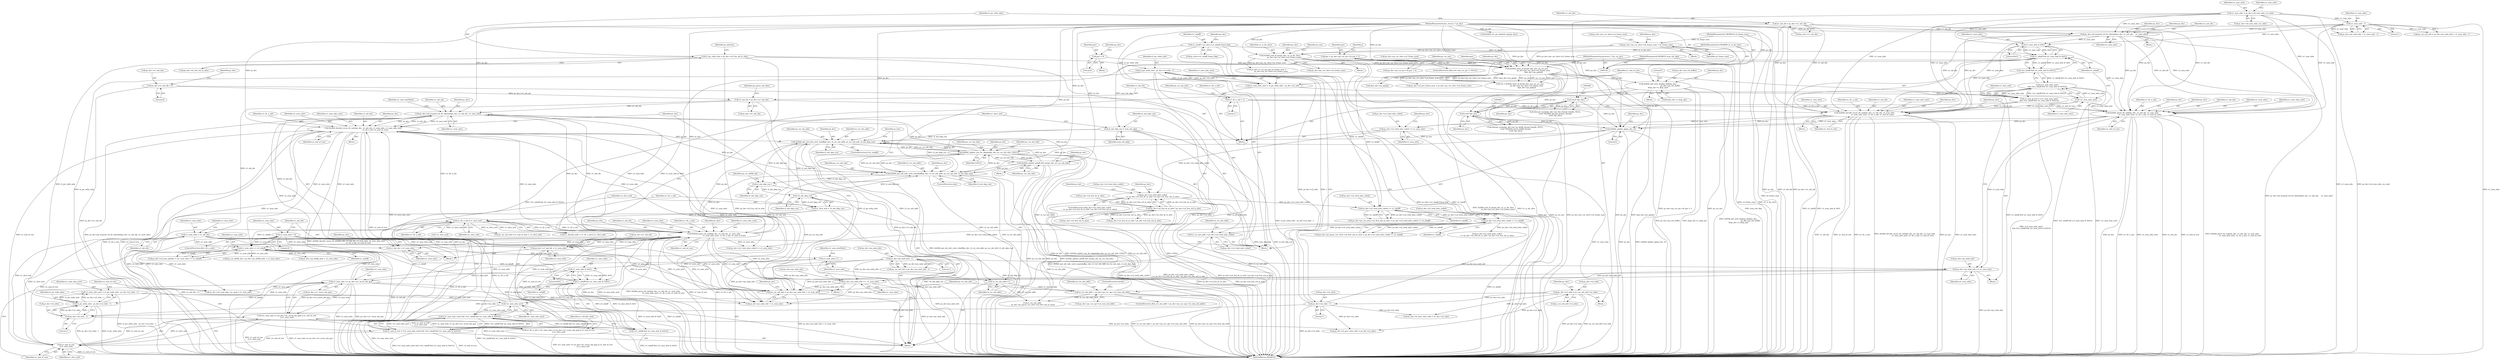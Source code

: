 digraph "0_Android_e629194c62a9a129ce378e08cb1059a8a53f1795_0@pointer" {
"1001280" [label="(Call,ps_dec->u1_mb_idx = u1_num_mbs)"];
"1001274" [label="(Call,u1_num_mbs = 0)"];
"1001260" [label="(Call,ih264d_decode_recon_tfr_nmb(ps_dec, u1_mb_idx, u1_num_mbs, u1_num_mbs_next,\n                                            u1_tfr_n_mb, u1_end_of_row))"];
"1001222" [label="(Call,ps_dec->pf_mvpred_ref_tfr_nby2mb(ps_dec, u1_mb_idx, u1_num_mbs))"];
"1001163" [label="(Call,ih264d_update_mbaff_left_nnz(ps_dec, ps_cur_mb_info))"];
"1001135" [label="(Call,ih264d_update_nnz_for_skipmb(ps_dec, ps_cur_mb_info, CAVLC))"];
"1001064" [label="(Call,ih264d_get_mb_info_cavlc_mbaff(ps_dec, i2_cur_mb_addr, ps_cur_mb_info, i2_mb_skip_run))"];
"1001246" [label="(Call,ih264d_parse_tfr_nmb(ps_dec, u1_mb_idx, u1_num_mbs,\n                                     u1_num_mbs_next, u1_tfr_n_mb, u1_end_of_row))"];
"1000131" [label="(MethodParameterIn,dec_struct_t * ps_dec)"];
"1001186" [label="(Call,!u1_num_mbs_next)"];
"1001174" [label="(Call,u1_num_mbs_next = i2_pic_wdin_mbs - ps_dec->u2_mbx - 1)"];
"1001176" [label="(Call,i2_pic_wdin_mbs - ps_dec->u2_mbx - 1)"];
"1000151" [label="(Call,i2_pic_wdin_mbs = ps_dec->u2_frm_wd_in_mbs)"];
"1000633" [label="(Call,i2_pic_wdin_mbs - ps_dec->u2_mbx - 1)"];
"1000635" [label="(Call,ps_dec->u2_mbx - 1)"];
"1000574" [label="(Call,ps_dec->u2_mbx = ps_cur_mb_info->u2_mbx)"];
"1001178" [label="(Call,ps_dec->u2_mbx - 1)"];
"1001211" [label="(Call,u1_tfr_n_mb || u1_slice_end)"];
"1001198" [label="(Call,u1_tfr_n_mb = (u1_num_mbs == ps_dec->u1_recon_mb_grp) || u1_end_of_row\n || u1_slice_end)"];
"1001200" [label="(Call,(u1_num_mbs == ps_dec->u1_recon_mb_grp) || u1_end_of_row\n || u1_slice_end)"];
"1001201" [label="(Call,u1_num_mbs == ps_dec->u1_recon_mb_grp)"];
"1001191" [label="(Call,u1_num_mbs & 0x01)"];
"1001168" [label="(Call,u1_num_mbs++)"];
"1001037" [label="(Call,u1_num_mbs >> u1_mbaff)"];
"1000979" [label="(Call,u1_num_mbs = u1_mb_idx)"];
"1000969" [label="(Call,u1_mb_idx = ps_dec->u1_mb_idx)"];
"1000693" [label="(Call,ps_dec->u1_mb_idx = 0)"];
"1001189" [label="(Call,u1_mbaff && (u1_num_mbs & 0x01))"];
"1000646" [label="(Call,u1_mbaff && (u1_num_mbs & 0x01))"];
"1000190" [label="(Call,u1_mbaff = ps_slice->u1_mbaff_frame_flag)"];
"1000648" [label="(Call,u1_num_mbs & 0x01)"];
"1000620" [label="(Call,ps_dec->pf_mvpred_ref_tfr_nby2mb(ps_dec, u1_mb_idx,    u1_num_mbs))"];
"1000142" [label="(Call,u1_mb_idx = ps_dec->u1_mb_idx)"];
"1000523" [label="(Call,u1_num_mbs = ps_dec->u4_num_mbs_cur_nmb)"];
"1000537" [label="(Call,u1_num_mbs - 1)"];
"1000883" [label="(Call,ps_dec->u2_total_mbs_coded << u1_mbaff)"];
"1000843" [label="(Call,ps_dec->u2_total_mbs_coded << u1_mbaff)"];
"1000704" [label="(Call,ps_dec->u2_total_mbs_coded\n >= ps_dec->u2_frm_ht_in_mbs * ps_dec->u2_frm_wd_in_mbs)"];
"1000688" [label="(Call,ps_dec->u2_total_mbs_coded += u1_num_mbs)"];
"1000681" [label="(Call,ih264d_decode_recon_tfr_nmb(ps_dec, u1_mb_idx, u1_num_mbs,\n                            u1_num_mbs_next, u1_tfr_n_mb, u1_end_of_row))"];
"1000643" [label="(Call,!u1_num_mbs_next)"];
"1000631" [label="(Call,u1_num_mbs_next = i2_pic_wdin_mbs - ps_dec->u2_mbx - 1)"];
"1000654" [label="(Call,u1_tfr_n_mb = 1)"];
"1000640" [label="(Call,u1_end_of_row = (!u1_num_mbs_next)\n && (!(u1_mbaff && (u1_num_mbs & 0x01))))"];
"1000642" [label="(Call,(!u1_num_mbs_next)\n && (!(u1_mbaff && (u1_num_mbs & 0x01))))"];
"1000645" [label="(Call,!(u1_mbaff && (u1_num_mbs & 0x01)))"];
"1000667" [label="(Call,ih264d_parse_tfr_nmb(ps_dec, u1_mb_idx, u1_num_mbs,\n                            u1_num_mbs_next, u1_tfr_n_mb, u1_end_of_row))"];
"1000708" [label="(Call,ps_dec->u2_frm_ht_in_mbs * ps_dec->u2_frm_wd_in_mbs)"];
"1001206" [label="(Call,u1_end_of_row\n || u1_slice_end)"];
"1001183" [label="(Call,u1_end_of_row = (!u1_num_mbs_next) && (!(u1_mbaff && (u1_num_mbs & 0x01))))"];
"1001185" [label="(Call,(!u1_num_mbs_next) && (!(u1_mbaff && (u1_num_mbs & 0x01))))"];
"1001188" [label="(Call,!(u1_mbaff && (u1_num_mbs & 0x01)))"];
"1001194" [label="(Call,u1_slice_end = !i2_mb_skip_run)"];
"1001196" [label="(Call,!i2_mb_skip_run)"];
"1001151" [label="(Call,i2_mb_skip_run--)"];
"1001070" [label="(Call,ih264d_get_mb_info_cavlc_nonmbaff(ps_dec, i2_cur_mb_addr, ps_cur_mb_info, i2_mb_skip_run))"];
"1000966" [label="(Call,ih264d_update_qp(ps_dec, 0))"];
"1000393" [label="(Call,ih264d_get_next_display_field(ps_dec,\n                                              ps_dec->ps_out_buffer,\n &(ps_dec->s_disp_op)))"];
"1000354" [label="(Call,ih264d_start_of_pic(ps_dec, poc, ps_cur_poc,\n                         ps_dec->ps_cur_slice->u2_frame_num,\n                         &ps_dec->ps_pps[j]))"];
"1000228" [label="(Call,ih264d_end_of_pic(ps_dec, u1_is_idr_slice,\n                ps_dec->ps_cur_slice->u2_frame_num))"];
"1000133" [label="(MethodParameterIn,UWORD8 u1_is_idr_slice)"];
"1000215" [label="(Call,ps_dec->ps_cur_slice->u2_frame_num = u2_frame_num)"];
"1000134" [label="(MethodParameterIn,UWORD16 u2_frame_num)"];
"1000251" [label="(Call,poc = 0)"];
"1000282" [label="(Call,poc = ps_dec->ps_cur_pic->i4_poc + 2)"];
"1000135" [label="(MethodParameterIn,pocstruct_t *ps_cur_poc)"];
"1000448" [label="(Call,(void *)ps_dec)"];
"1000492" [label="(Call,(void *)ps_dec)"];
"1001008" [label="(Call,i2_cur_mb_addr > ps_dec->ps_cur_sps->u2_max_mb_addr)"];
"1001166" [label="(Call,i2_cur_mb_addr++)"];
"1000994" [label="(Call,i2_cur_mb_addr = ps_dec->u2_total_mbs_coded)"];
"1001016" [label="(Call,ps_cur_mb_info = ps_dec->ps_nmb_info + u1_num_mbs)"];
"1000549" [label="(Call,ps_dec->ps_nmb_info - 1)"];
"1001253" [label="(Call,ps_dec->ps_nmb_info +=  u1_num_mbs)"];
"1000674" [label="(Call,ps_dec->ps_nmb_info += u1_num_mbs)"];
"1000999" [label="(Call,i2_mb_skip_run = num_mb_skip)"];
"1000132" [label="(MethodParameterIn,WORD32 num_mb_skip)"];
"1001277" [label="(Call,u1_mb_idx = u1_num_mbs)"];
"1000160" [label="(Identifier,ps_bitstrm)"];
"1001185" [label="(Call,(!u1_num_mbs_next) && (!(u1_mbaff && (u1_num_mbs & 0x01))))"];
"1001033" [label="(Call,ps_dec->u4_num_pmbair = (u1_num_mbs >> u1_mbaff))"];
"1001065" [label="(Identifier,ps_dec)"];
"1001184" [label="(Identifier,u1_end_of_row)"];
"1001200" [label="(Call,(u1_num_mbs == ps_dec->u1_recon_mb_grp) || u1_end_of_row\n || u1_slice_end)"];
"1000670" [label="(Identifier,u1_num_mbs)"];
"1001190" [label="(Identifier,u1_mbaff)"];
"1000538" [label="(Identifier,u1_num_mbs)"];
"1001245" [label="(Block,)"];
"1000404" [label="(Literal,0)"];
"1000492" [label="(Call,(void *)ps_dec)"];
"1001003" [label="(Call,!u1_slice_end)"];
"1000695" [label="(Identifier,ps_dec)"];
"1000684" [label="(Identifier,u1_num_mbs)"];
"1001275" [label="(Identifier,u1_num_mbs)"];
"1000448" [label="(Call,(void *)ps_dec)"];
"1001224" [label="(Identifier,u1_mb_idx)"];
"1001186" [label="(Call,!u1_num_mbs_next)"];
"1001194" [label="(Call,u1_slice_end = !i2_mb_skip_run)"];
"1001188" [label="(Call,!(u1_mbaff && (u1_num_mbs & 0x01)))"];
"1001000" [label="(Identifier,i2_mb_skip_run)"];
"1000690" [label="(Identifier,ps_dec)"];
"1001162" [label="(Block,)"];
"1001005" [label="(Block,)"];
"1001078" [label="(Identifier,ps_dec)"];
"1000221" [label="(Identifier,u2_frame_num)"];
"1000999" [label="(Call,i2_mb_skip_run = num_mb_skip)"];
"1001151" [label="(Call,i2_mb_skip_run--)"];
"1000642" [label="(Call,(!u1_num_mbs_next)\n && (!(u1_mbaff && (u1_num_mbs & 0x01))))"];
"1000675" [label="(Call,ps_dec->ps_nmb_info)"];
"1000887" [label="(Identifier,u1_mbaff)"];
"1001196" [label="(Call,!i2_mb_skip_run)"];
"1000133" [label="(MethodParameterIn,UWORD8 u1_is_idr_slice)"];
"1000216" [label="(Call,ps_dec->ps_cur_slice->u2_frame_num)"];
"1000968" [label="(Literal,0)"];
"1001254" [label="(Call,ps_dec->ps_nmb_info)"];
"1001016" [label="(Call,ps_cur_mb_info = ps_dec->ps_nmb_info + u1_num_mbs)"];
"1001296" [label="(Call,i2_cur_mb_addr\n - ps_dec->ps_parse_cur_slice->u4_first_mb_in_slice)"];
"1000688" [label="(Call,ps_dec->u2_total_mbs_coded += u1_num_mbs)"];
"1000132" [label="(MethodParameterIn,WORD32 num_mb_skip)"];
"1001203" [label="(Call,ps_dec->u1_recon_mb_grp)"];
"1001248" [label="(Identifier,u1_mb_idx)"];
"1001164" [label="(Identifier,ps_dec)"];
"1000727" [label="(Call,ps_dec->i2_prev_slice_mbx = ps_dec->u2_mbx)"];
"1000643" [label="(Call,!u1_num_mbs_next)"];
"1000522" [label="(Block,)"];
"1000967" [label="(Identifier,ps_dec)"];
"1000681" [label="(Call,ih264d_decode_recon_tfr_nmb(ps_dec, u1_mb_idx, u1_num_mbs,\n                            u1_num_mbs_next, u1_tfr_n_mb, u1_end_of_row))"];
"1001249" [label="(Identifier,u1_num_mbs)"];
"1000659" [label="(Identifier,ps_cur_mb_info)"];
"1000225" [label="(Identifier,ps_dec)"];
"1000981" [label="(Identifier,u1_mb_idx)"];
"1000214" [label="(Block,)"];
"1000983" [label="(Identifier,u1_slice_end)"];
"1000356" [label="(Identifier,poc)"];
"1000647" [label="(Identifier,u1_mbaff)"];
"1000354" [label="(Call,ih264d_start_of_pic(ps_dec, poc, ps_cur_poc,\n                         ps_dec->ps_cur_slice->u2_frame_num,\n                         &ps_dec->ps_pps[j]))"];
"1001155" [label="(Identifier,ps_cur_deblk_mb)"];
"1000575" [label="(Call,ps_dec->u2_mbx)"];
"1000692" [label="(Identifier,u1_num_mbs)"];
"1000392" [label="(Block,)"];
"1001008" [label="(Call,i2_cur_mb_addr > ps_dec->ps_cur_sps->u2_max_mb_addr)"];
"1000650" [label="(Literal,0x01)"];
"1000621" [label="(Identifier,ps_dec)"];
"1000206" [label="(Call,ih264d_err_pic_dispbuf_mgr(ps_dec))"];
"1001066" [label="(Identifier,i2_cur_mb_addr)"];
"1001166" [label="(Call,i2_cur_mb_addr++)"];
"1000694" [label="(Call,ps_dec->u1_mb_idx)"];
"1001272" [label="(ControlStructure,if(u1_tfr_n_mb))"];
"1001142" [label="(Identifier,ps_cur_mb_info)"];
"1001251" [label="(Identifier,u1_tfr_n_mb)"];
"1000994" [label="(Call,i2_cur_mb_addr = ps_dec->u2_total_mbs_coded)"];
"1000640" [label="(Call,u1_end_of_row = (!u1_num_mbs_next)\n && (!(u1_mbaff && (u1_num_mbs & 0x01))))"];
"1000215" [label="(Call,ps_dec->ps_cur_slice->u2_frame_num = u2_frame_num)"];
"1000671" [label="(Identifier,u1_num_mbs_next)"];
"1000484" [label="(Call,ithread_create(ps_dec->pv_bs_deblk_thread_handle, NULL,\n (void *)ih264d_recon_deblk_thread,\n (void *)ps_dec))"];
"1000686" [label="(Identifier,u1_tfr_n_mb)"];
"1000363" [label="(Call,&ps_dec->ps_pps[j])"];
"1001179" [label="(Call,ps_dec->u2_mbx)"];
"1001010" [label="(Call,ps_dec->ps_cur_sps->u2_max_mb_addr)"];
"1000539" [label="(Literal,1)"];
"1000654" [label="(Call,u1_tfr_n_mb = 1)"];
"1000537" [label="(Call,u1_num_mbs - 1)"];
"1001137" [label="(Identifier,ps_cur_mb_info)"];
"1000231" [label="(Call,ps_dec->ps_cur_slice->u2_frame_num)"];
"1001023" [label="(Call,ps_dec->u4_num_mbs_cur_nmb = u1_num_mbs)"];
"1000697" [label="(Literal,0)"];
"1001222" [label="(Call,ps_dec->pf_mvpred_ref_tfr_nby2mb(ps_dec, u1_mb_idx, u1_num_mbs))"];
"1000644" [label="(Identifier,u1_num_mbs_next)"];
"1001176" [label="(Call,i2_pic_wdin_mbs - ps_dec->u2_mbx - 1)"];
"1000673" [label="(Identifier,u1_end_of_row)"];
"1000236" [label="(Call,ps_dec->s_cur_pic_poc.u2_frame_num =\n                ps_dec->ps_cur_slice->u2_frame_num)"];
"1001201" [label="(Call,u1_num_mbs == ps_dec->u1_recon_mb_grp)"];
"1001207" [label="(Identifier,u1_end_of_row)"];
"1000253" [label="(Literal,0)"];
"1001212" [label="(Identifier,u1_tfr_n_mb)"];
"1001223" [label="(Identifier,ps_dec)"];
"1001260" [label="(Call,ih264d_decode_recon_tfr_nmb(ps_dec, u1_mb_idx, u1_num_mbs, u1_num_mbs_next,\n                                            u1_tfr_n_mb, u1_end_of_row))"];
"1001073" [label="(Identifier,ps_cur_mb_info)"];
"1000251" [label="(Call,poc = 0)"];
"1000152" [label="(Identifier,i2_pic_wdin_mbs)"];
"1001152" [label="(Identifier,i2_mb_skip_run)"];
"1000689" [label="(Call,ps_dec->u2_total_mbs_coded)"];
"1001246" [label="(Call,ih264d_parse_tfr_nmb(ps_dec, u1_mb_idx, u1_num_mbs,\n                                     u1_num_mbs_next, u1_tfr_n_mb, u1_end_of_row))"];
"1001169" [label="(Identifier,u1_num_mbs)"];
"1000704" [label="(Call,ps_dec->u2_total_mbs_coded\n >= ps_dec->u2_frm_ht_in_mbs * ps_dec->u2_frm_wd_in_mbs)"];
"1001208" [label="(Identifier,u1_slice_end)"];
"1000633" [label="(Call,i2_pic_wdin_mbs - ps_dec->u2_mbx - 1)"];
"1000190" [label="(Call,u1_mbaff = ps_slice->u1_mbaff_frame_flag)"];
"1001210" [label="(Identifier,u1_decode_nmb)"];
"1000494" [label="(Identifier,ps_dec)"];
"1001198" [label="(Call,u1_tfr_n_mb = (u1_num_mbs == ps_dec->u1_recon_mb_grp) || u1_end_of_row\n || u1_slice_end)"];
"1000980" [label="(Identifier,u1_num_mbs)"];
"1000283" [label="(Identifier,poc)"];
"1001015" [label="(ControlStructure,break;)"];
"1000672" [label="(Identifier,u1_tfr_n_mb)"];
"1001213" [label="(Identifier,u1_slice_end)"];
"1001177" [label="(Identifier,i2_pic_wdin_mbs)"];
"1001339" [label="(Call,ps_dec->u2_total_mbs_coded\n >= ps_dec->u2_frm_ht_in_mbs * ps_dec->u2_frm_wd_in_mbs)"];
"1000703" [label="(ControlStructure,if(ps_dec->u2_total_mbs_coded\n >= ps_dec->u2_frm_ht_in_mbs * ps_dec->u2_frm_wd_in_mbs))"];
"1001255" [label="(Identifier,ps_dec)"];
"1001206" [label="(Call,u1_end_of_row\n || u1_slice_end)"];
"1000134" [label="(MethodParameterIn,UWORD16 u2_frame_num)"];
"1000284" [label="(Call,ps_dec->ps_cur_pic->i4_poc + 2)"];
"1000623" [label="(Identifier,u1_num_mbs)"];
"1001221" [label="(Block,)"];
"1000201" [label="(Identifier,ps_dec)"];
"1000626" [label="(Identifier,ps_dec)"];
"1001189" [label="(Call,u1_mbaff && (u1_num_mbs & 0x01))"];
"1001225" [label="(Identifier,u1_num_mbs)"];
"1000971" [label="(Call,ps_dec->u1_mb_idx)"];
"1000712" [label="(Call,ps_dec->u2_frm_wd_in_mbs)"];
"1000683" [label="(Identifier,u1_mb_idx)"];
"1000257" [label="(Identifier,ps_dec)"];
"1000693" [label="(Call,ps_dec->u1_mb_idx = 0)"];
"1001071" [label="(Identifier,ps_dec)"];
"1000868" [label="(Call,ps_dec->u2_prv_frame_num = ps_dec->ps_cur_slice->u2_frame_num)"];
"1001062" [label="(ControlStructure,if (u1_mbaff))"];
"1000641" [label="(Identifier,u1_end_of_row)"];
"1000996" [label="(Call,ps_dec->u2_total_mbs_coded)"];
"1000357" [label="(Identifier,ps_cur_poc)"];
"1001138" [label="(Identifier,CAVLC)"];
"1000352" [label="(Call,ret = ih264d_start_of_pic(ps_dec, poc, ps_cur_poc,\n                         ps_dec->ps_cur_slice->u2_frame_num,\n                         &ps_dec->ps_pps[j]))"];
"1001274" [label="(Call,u1_num_mbs = 0)"];
"1000239" [label="(Identifier,ps_dec)"];
"1001018" [label="(Call,ps_dec->ps_nmb_info + u1_num_mbs)"];
"1000191" [label="(Identifier,u1_mbaff)"];
"1001257" [label="(Identifier,u1_num_mbs)"];
"1001001" [label="(Identifier,num_mb_skip)"];
"1001259" [label="(Block,)"];
"1001037" [label="(Call,u1_num_mbs >> u1_mbaff)"];
"1001163" [label="(Call,ih264d_update_mbaff_left_nnz(ps_dec, ps_cur_mb_info))"];
"1000620" [label="(Call,ps_dec->pf_mvpred_ref_tfr_nby2mb(ps_dec, u1_mb_idx,    u1_num_mbs))"];
"1001279" [label="(Identifier,u1_num_mbs)"];
"1001282" [label="(Identifier,ps_dec)"];
"1000230" [label="(Identifier,u1_is_idr_slice)"];
"1001182" [label="(Literal,1)"];
"1001039" [label="(Identifier,u1_mbaff)"];
"1000652" [label="(Identifier,u1_slice_end)"];
"1001069" [label="(ControlStructure,else)"];
"1001264" [label="(Identifier,u1_num_mbs_next)"];
"1000192" [label="(Call,ps_slice->u1_mbaff_frame_flag)"];
"1001175" [label="(Identifier,u1_num_mbs_next)"];
"1001040" [label="(Call,ps_cur_deblk_mb = ps_dec->ps_deblk_mbn + u1_num_mbs)"];
"1000151" [label="(Call,i2_pic_wdin_mbs = ps_dec->u2_frm_wd_in_mbs)"];
"1000883" [label="(Call,ps_dec->u2_total_mbs_coded << u1_mbaff)"];
"1000667" [label="(Call,ih264d_parse_tfr_nmb(ps_dec, u1_mb_idx, u1_num_mbs,\n                            u1_num_mbs_next, u1_tfr_n_mb, u1_end_of_row))"];
"1000685" [label="(Identifier,u1_num_mbs_next)"];
"1000676" [label="(Identifier,ps_dec)"];
"1000395" [label="(Call,ps_dec->ps_out_buffer)"];
"1000229" [label="(Identifier,ps_dec)"];
"1001250" [label="(Identifier,u1_num_mbs_next)"];
"1000276" [label="(ControlStructure,if(ps_dec->ps_cur_pic != NULL))"];
"1000884" [label="(Call,ps_dec->u2_total_mbs_coded)"];
"1001195" [label="(Identifier,u1_slice_end)"];
"1000153" [label="(Call,ps_dec->u2_frm_wd_in_mbs)"];
"1000450" [label="(Identifier,ps_dec)"];
"1001262" [label="(Identifier,u1_mb_idx)"];
"1000131" [label="(MethodParameterIn,dec_struct_t * ps_dec)"];
"1001038" [label="(Identifier,u1_num_mbs)"];
"1000843" [label="(Call,ps_dec->u2_total_mbs_coded << u1_mbaff)"];
"1000525" [label="(Call,ps_dec->u4_num_mbs_cur_nmb)"];
"1000549" [label="(Call,ps_dec->ps_nmb_info - 1)"];
"1001261" [label="(Identifier,ps_dec)"];
"1000674" [label="(Call,ps_dec->ps_nmb_info += u1_num_mbs)"];
"1000995" [label="(Identifier,i2_cur_mb_addr)"];
"1000645" [label="(Call,!(u1_mbaff && (u1_num_mbs & 0x01)))"];
"1001277" [label="(Call,u1_mb_idx = u1_num_mbs)"];
"1001278" [label="(Identifier,u1_mb_idx)"];
"1001068" [label="(Identifier,i2_mb_skip_run)"];
"1000550" [label="(Call,ps_dec->ps_nmb_info)"];
"1001214" [label="(Call,ps_cur_mb_info->u1_end_of_slice = u1_slice_end)"];
"1001191" [label="(Call,u1_num_mbs & 0x01)"];
"1000547" [label="(Call,ps_cur_mb_info = ps_dec->ps_nmb_info - 1)"];
"1000646" [label="(Call,u1_mbaff && (u1_num_mbs & 0x01))"];
"1000666" [label="(Block,)"];
"1000678" [label="(Identifier,u1_num_mbs)"];
"1000533" [label="(Call,ps_dec->ps_nmb_info + u1_num_mbs - 1)"];
"1000655" [label="(Identifier,u1_tfr_n_mb)"];
"1001183" [label="(Call,u1_end_of_row = (!u1_num_mbs_next) && (!(u1_mbaff && (u1_num_mbs & 0x01))))"];
"1001007" [label="(ControlStructure,if(i2_cur_mb_addr > ps_dec->ps_cur_sps->u2_max_mb_addr))"];
"1000725" [label="(Identifier,ps_dec)"];
"1000355" [label="(Identifier,ps_dec)"];
"1000143" [label="(Identifier,u1_mb_idx)"];
"1001197" [label="(Identifier,i2_mb_skip_run)"];
"1001247" [label="(Identifier,ps_dec)"];
"1000531" [label="(Call,ps_cur_mb_info = ps_dec->ps_nmb_info + u1_num_mbs - 1)"];
"1001284" [label="(Identifier,u1_num_mbs)"];
"1001202" [label="(Identifier,u1_num_mbs)"];
"1000634" [label="(Identifier,i2_pic_wdin_mbs)"];
"1000144" [label="(Call,ps_dec->u1_mb_idx)"];
"1000705" [label="(Call,ps_dec->u2_total_mbs_coded)"];
"1000574" [label="(Call,ps_dec->u2_mbx = ps_cur_mb_info->u2_mbx)"];
"1001265" [label="(Identifier,u1_tfr_n_mb)"];
"1001064" [label="(Call,ih264d_get_mb_info_cavlc_mbaff(ps_dec, i2_cur_mb_addr, ps_cur_mb_info, i2_mb_skip_run))"];
"1000979" [label="(Call,u1_num_mbs = u1_mb_idx)"];
"1001004" [label="(Identifier,u1_slice_end)"];
"1000648" [label="(Call,u1_num_mbs & 0x01)"];
"1000622" [label="(Identifier,u1_mb_idx)"];
"1001343" [label="(Call,ps_dec->u2_frm_ht_in_mbs * ps_dec->u2_frm_wd_in_mbs)"];
"1000847" [label="(Identifier,u1_mbaff)"];
"1000969" [label="(Call,u1_mb_idx = ps_dec->u1_mb_idx)"];
"1001324" [label="(Call,ps_dec->i2_prev_slice_mbx = ps_dec->u2_mbx)"];
"1000247" [label="(Block,)"];
"1001074" [label="(Identifier,i2_mb_skip_run)"];
"1000553" [label="(Literal,1)"];
"1001266" [label="(Identifier,u1_end_of_row)"];
"1001178" [label="(Call,ps_dec->u2_mbx - 1)"];
"1000578" [label="(Call,ps_cur_mb_info->u2_mbx)"];
"1001192" [label="(Identifier,u1_num_mbs)"];
"1001009" [label="(Identifier,i2_cur_mb_addr)"];
"1001135" [label="(Call,ih264d_update_nnz_for_skipmb(ps_dec, ps_cur_mb_info, CAVLC))"];
"1000844" [label="(Call,ps_dec->u2_total_mbs_coded)"];
"1001193" [label="(Literal,0x01)"];
"1000668" [label="(Identifier,ps_dec)"];
"1000639" [label="(Literal,1)"];
"1000709" [label="(Call,ps_dec->u2_frm_ht_in_mbs)"];
"1001167" [label="(Identifier,i2_cur_mb_addr)"];
"1000292" [label="(Identifier,j)"];
"1000631" [label="(Call,u1_num_mbs_next = i2_pic_wdin_mbs - ps_dec->u2_mbx - 1)"];
"1001042" [label="(Call,ps_dec->ps_deblk_mbn + u1_num_mbs)"];
"1001263" [label="(Identifier,u1_num_mbs)"];
"1000137" [label="(Block,)"];
"1000524" [label="(Identifier,u1_num_mbs)"];
"1000966" [label="(Call,ih264d_update_qp(ps_dec, 0))"];
"1000636" [label="(Call,ps_dec->u2_mbx)"];
"1001211" [label="(Call,u1_tfr_n_mb || u1_slice_end)"];
"1000619" [label="(Block,)"];
"1001171" [label="(Identifier,u1_num_mbsNby2)"];
"1001072" [label="(Identifier,i2_cur_mb_addr)"];
"1000523" [label="(Call,u1_num_mbs = ps_dec->u4_num_mbs_cur_nmb)"];
"1000700" [label="(Identifier,ps_dec)"];
"1001281" [label="(Call,ps_dec->u1_mb_idx)"];
"1000877" [label="(Call,ps_dec->ps_parse_cur_slice->u4_first_mb_in_slice = ps_dec->u2_total_mbs_coded << u1_mbaff)"];
"1000282" [label="(Call,poc = ps_dec->ps_cur_pic->i4_poc + 2)"];
"1000687" [label="(Identifier,u1_end_of_row)"];
"1000656" [label="(Literal,1)"];
"1000393" [label="(Call,ih264d_get_next_display_field(ps_dec,\n                                              ps_dec->ps_out_buffer,\n &(ps_dec->s_disp_op)))"];
"1000649" [label="(Identifier,u1_num_mbs)"];
"1000708" [label="(Call,ps_dec->u2_frm_ht_in_mbs * ps_dec->u2_frm_wd_in_mbs)"];
"1000975" [label="(Identifier,ps_parse_mb_data)"];
"1001165" [label="(Identifier,ps_cur_mb_info)"];
"1001227" [label="(Identifier,u1_num_mbsNby2)"];
"1001253" [label="(Call,ps_dec->ps_nmb_info +=  u1_num_mbs)"];
"1000394" [label="(Identifier,ps_dec)"];
"1000228" [label="(Call,ih264d_end_of_pic(ps_dec, u1_is_idr_slice,\n                ps_dec->ps_cur_slice->u2_frame_num))"];
"1000837" [label="(Call,ps_dec->ps_cur_slice->u2_first_mb_in_slice = ps_dec->u2_total_mbs_coded << u1_mbaff)"];
"1000142" [label="(Call,u1_mb_idx = ps_dec->u1_mb_idx)"];
"1000718" [label="(Identifier,ps_dec)"];
"1000398" [label="(Call,&(ps_dec->s_disp_op))"];
"1001017" [label="(Identifier,ps_cur_mb_info)"];
"1000583" [label="(Identifier,ps_dec)"];
"1000632" [label="(Identifier,u1_num_mbs_next)"];
"1000252" [label="(Identifier,poc)"];
"1000440" [label="(Call,ithread_create(ps_dec->pv_dec_thread_handle, NULL,\n (void *)ih264d_decode_picture_thread,\n (void *)ps_dec))"];
"1000682" [label="(Identifier,ps_dec)"];
"1000227" [label="(Block,)"];
"1001252" [label="(Identifier,u1_end_of_row)"];
"1000635" [label="(Call,ps_dec->u2_mbx - 1)"];
"1001280" [label="(Call,ps_dec->u1_mb_idx = u1_num_mbs)"];
"1001168" [label="(Call,u1_num_mbs++)"];
"1000970" [label="(Identifier,u1_mb_idx)"];
"1001187" [label="(Identifier,u1_num_mbs_next)"];
"1001358" [label="(MethodReturn,WORD32)"];
"1000529" [label="(Identifier,u1_num_mbs)"];
"1000680" [label="(Block,)"];
"1000358" [label="(Call,ps_dec->ps_cur_slice->u2_frame_num)"];
"1000669" [label="(Identifier,u1_mb_idx)"];
"1001025" [label="(Identifier,ps_dec)"];
"1000606" [label="(Block,)"];
"1001070" [label="(Call,ih264d_get_mb_info_cavlc_nonmbaff(ps_dec, i2_cur_mb_addr, ps_cur_mb_info, i2_mb_skip_run))"];
"1001067" [label="(Identifier,ps_cur_mb_info)"];
"1001174" [label="(Call,u1_num_mbs_next = i2_pic_wdin_mbs - ps_dec->u2_mbx - 1)"];
"1001199" [label="(Identifier,u1_tfr_n_mb)"];
"1000135" [label="(MethodParameterIn,pocstruct_t *ps_cur_poc)"];
"1001269" [label="(Identifier,ps_dec)"];
"1001136" [label="(Identifier,ps_dec)"];
"1001276" [label="(Literal,0)"];
"1001209" [label="(Call,u1_decode_nmb = u1_tfr_n_mb || u1_slice_end)"];
"1001267" [label="(Call,ps_dec->u2_total_mbs_coded += u1_num_mbs)"];
"1001280" -> "1001221"  [label="AST: "];
"1001280" -> "1001284"  [label="CFG: "];
"1001281" -> "1001280"  [label="AST: "];
"1001284" -> "1001280"  [label="AST: "];
"1001004" -> "1001280"  [label="CFG: "];
"1001280" -> "1001358"  [label="DDG: ps_dec->u1_mb_idx"];
"1001280" -> "1001358"  [label="DDG: u1_num_mbs"];
"1001274" -> "1001280"  [label="DDG: u1_num_mbs"];
"1001260" -> "1001280"  [label="DDG: u1_num_mbs"];
"1001246" -> "1001280"  [label="DDG: u1_num_mbs"];
"1001274" -> "1001272"  [label="AST: "];
"1001274" -> "1001276"  [label="CFG: "];
"1001275" -> "1001274"  [label="AST: "];
"1001276" -> "1001274"  [label="AST: "];
"1001278" -> "1001274"  [label="CFG: "];
"1001274" -> "1001016"  [label="DDG: u1_num_mbs"];
"1001274" -> "1001018"  [label="DDG: u1_num_mbs"];
"1001274" -> "1001023"  [label="DDG: u1_num_mbs"];
"1001274" -> "1001037"  [label="DDG: u1_num_mbs"];
"1001274" -> "1001277"  [label="DDG: u1_num_mbs"];
"1001260" -> "1001259"  [label="AST: "];
"1001260" -> "1001266"  [label="CFG: "];
"1001261" -> "1001260"  [label="AST: "];
"1001262" -> "1001260"  [label="AST: "];
"1001263" -> "1001260"  [label="AST: "];
"1001264" -> "1001260"  [label="AST: "];
"1001265" -> "1001260"  [label="AST: "];
"1001266" -> "1001260"  [label="AST: "];
"1001269" -> "1001260"  [label="CFG: "];
"1001260" -> "1001358"  [label="DDG: u1_tfr_n_mb"];
"1001260" -> "1001358"  [label="DDG: u1_end_of_row"];
"1001260" -> "1001358"  [label="DDG: ih264d_decode_recon_tfr_nmb(ps_dec, u1_mb_idx, u1_num_mbs, u1_num_mbs_next,\n                                            u1_tfr_n_mb, u1_end_of_row)"];
"1001260" -> "1001358"  [label="DDG: u1_num_mbs_next"];
"1001260" -> "1001358"  [label="DDG: ps_dec"];
"1001260" -> "1001016"  [label="DDG: u1_num_mbs"];
"1001260" -> "1001018"  [label="DDG: u1_num_mbs"];
"1001260" -> "1001023"  [label="DDG: u1_num_mbs"];
"1001260" -> "1001037"  [label="DDG: u1_num_mbs"];
"1001260" -> "1001064"  [label="DDG: ps_dec"];
"1001260" -> "1001070"  [label="DDG: ps_dec"];
"1001222" -> "1001260"  [label="DDG: ps_dec"];
"1001222" -> "1001260"  [label="DDG: u1_mb_idx"];
"1001222" -> "1001260"  [label="DDG: u1_num_mbs"];
"1000131" -> "1001260"  [label="DDG: ps_dec"];
"1001186" -> "1001260"  [label="DDG: u1_num_mbs_next"];
"1001211" -> "1001260"  [label="DDG: u1_tfr_n_mb"];
"1001183" -> "1001260"  [label="DDG: u1_end_of_row"];
"1001206" -> "1001260"  [label="DDG: u1_end_of_row"];
"1001260" -> "1001267"  [label="DDG: u1_num_mbs"];
"1001260" -> "1001277"  [label="DDG: u1_num_mbs"];
"1001222" -> "1001221"  [label="AST: "];
"1001222" -> "1001225"  [label="CFG: "];
"1001223" -> "1001222"  [label="AST: "];
"1001224" -> "1001222"  [label="AST: "];
"1001225" -> "1001222"  [label="AST: "];
"1001227" -> "1001222"  [label="CFG: "];
"1001222" -> "1001358"  [label="DDG: ps_dec->pf_mvpred_ref_tfr_nby2mb(ps_dec, u1_mb_idx, u1_num_mbs)"];
"1001163" -> "1001222"  [label="DDG: ps_dec"];
"1001135" -> "1001222"  [label="DDG: ps_dec"];
"1000131" -> "1001222"  [label="DDG: ps_dec"];
"1001277" -> "1001222"  [label="DDG: u1_mb_idx"];
"1000969" -> "1001222"  [label="DDG: u1_mb_idx"];
"1001201" -> "1001222"  [label="DDG: u1_num_mbs"];
"1001222" -> "1001246"  [label="DDG: ps_dec"];
"1001222" -> "1001246"  [label="DDG: u1_mb_idx"];
"1001222" -> "1001246"  [label="DDG: u1_num_mbs"];
"1001163" -> "1001162"  [label="AST: "];
"1001163" -> "1001165"  [label="CFG: "];
"1001164" -> "1001163"  [label="AST: "];
"1001165" -> "1001163"  [label="AST: "];
"1001167" -> "1001163"  [label="CFG: "];
"1001163" -> "1001358"  [label="DDG: ih264d_update_mbaff_left_nnz(ps_dec, ps_cur_mb_info)"];
"1001163" -> "1001358"  [label="DDG: ps_cur_mb_info"];
"1001163" -> "1001358"  [label="DDG: ps_dec"];
"1001163" -> "1001064"  [label="DDG: ps_dec"];
"1001163" -> "1001070"  [label="DDG: ps_dec"];
"1001135" -> "1001163"  [label="DDG: ps_dec"];
"1001135" -> "1001163"  [label="DDG: ps_cur_mb_info"];
"1000131" -> "1001163"  [label="DDG: ps_dec"];
"1001135" -> "1001005"  [label="AST: "];
"1001135" -> "1001138"  [label="CFG: "];
"1001136" -> "1001135"  [label="AST: "];
"1001137" -> "1001135"  [label="AST: "];
"1001138" -> "1001135"  [label="AST: "];
"1001142" -> "1001135"  [label="CFG: "];
"1001135" -> "1001358"  [label="DDG: ih264d_update_nnz_for_skipmb(ps_dec, ps_cur_mb_info, CAVLC)"];
"1001135" -> "1001358"  [label="DDG: ps_cur_mb_info"];
"1001135" -> "1001358"  [label="DDG: CAVLC"];
"1001135" -> "1001358"  [label="DDG: ps_dec"];
"1001135" -> "1001064"  [label="DDG: ps_dec"];
"1001135" -> "1001070"  [label="DDG: ps_dec"];
"1001064" -> "1001135"  [label="DDG: ps_dec"];
"1001064" -> "1001135"  [label="DDG: ps_cur_mb_info"];
"1001070" -> "1001135"  [label="DDG: ps_dec"];
"1001070" -> "1001135"  [label="DDG: ps_cur_mb_info"];
"1000131" -> "1001135"  [label="DDG: ps_dec"];
"1001064" -> "1001062"  [label="AST: "];
"1001064" -> "1001068"  [label="CFG: "];
"1001065" -> "1001064"  [label="AST: "];
"1001066" -> "1001064"  [label="AST: "];
"1001067" -> "1001064"  [label="AST: "];
"1001068" -> "1001064"  [label="AST: "];
"1001078" -> "1001064"  [label="CFG: "];
"1001064" -> "1001358"  [label="DDG: ih264d_get_mb_info_cavlc_mbaff(ps_dec, i2_cur_mb_addr, ps_cur_mb_info, i2_mb_skip_run)"];
"1001246" -> "1001064"  [label="DDG: ps_dec"];
"1000966" -> "1001064"  [label="DDG: ps_dec"];
"1000131" -> "1001064"  [label="DDG: ps_dec"];
"1001008" -> "1001064"  [label="DDG: i2_cur_mb_addr"];
"1001016" -> "1001064"  [label="DDG: ps_cur_mb_info"];
"1001196" -> "1001064"  [label="DDG: i2_mb_skip_run"];
"1000999" -> "1001064"  [label="DDG: i2_mb_skip_run"];
"1001064" -> "1001151"  [label="DDG: i2_mb_skip_run"];
"1001064" -> "1001166"  [label="DDG: i2_cur_mb_addr"];
"1001246" -> "1001245"  [label="AST: "];
"1001246" -> "1001252"  [label="CFG: "];
"1001247" -> "1001246"  [label="AST: "];
"1001248" -> "1001246"  [label="AST: "];
"1001249" -> "1001246"  [label="AST: "];
"1001250" -> "1001246"  [label="AST: "];
"1001251" -> "1001246"  [label="AST: "];
"1001252" -> "1001246"  [label="AST: "];
"1001255" -> "1001246"  [label="CFG: "];
"1001246" -> "1001358"  [label="DDG: u1_tfr_n_mb"];
"1001246" -> "1001358"  [label="DDG: ps_dec"];
"1001246" -> "1001358"  [label="DDG: u1_num_mbs_next"];
"1001246" -> "1001358"  [label="DDG: ih264d_parse_tfr_nmb(ps_dec, u1_mb_idx, u1_num_mbs,\n                                     u1_num_mbs_next, u1_tfr_n_mb, u1_end_of_row)"];
"1001246" -> "1001358"  [label="DDG: u1_end_of_row"];
"1001246" -> "1001016"  [label="DDG: u1_num_mbs"];
"1001246" -> "1001018"  [label="DDG: u1_num_mbs"];
"1001246" -> "1001023"  [label="DDG: u1_num_mbs"];
"1001246" -> "1001037"  [label="DDG: u1_num_mbs"];
"1001246" -> "1001070"  [label="DDG: ps_dec"];
"1000131" -> "1001246"  [label="DDG: ps_dec"];
"1001186" -> "1001246"  [label="DDG: u1_num_mbs_next"];
"1001211" -> "1001246"  [label="DDG: u1_tfr_n_mb"];
"1001183" -> "1001246"  [label="DDG: u1_end_of_row"];
"1001206" -> "1001246"  [label="DDG: u1_end_of_row"];
"1001246" -> "1001253"  [label="DDG: u1_num_mbs"];
"1001246" -> "1001267"  [label="DDG: u1_num_mbs"];
"1001246" -> "1001277"  [label="DDG: u1_num_mbs"];
"1000131" -> "1000130"  [label="AST: "];
"1000131" -> "1001358"  [label="DDG: ps_dec"];
"1000131" -> "1000206"  [label="DDG: ps_dec"];
"1000131" -> "1000228"  [label="DDG: ps_dec"];
"1000131" -> "1000354"  [label="DDG: ps_dec"];
"1000131" -> "1000393"  [label="DDG: ps_dec"];
"1000131" -> "1000448"  [label="DDG: ps_dec"];
"1000131" -> "1000492"  [label="DDG: ps_dec"];
"1000131" -> "1000620"  [label="DDG: ps_dec"];
"1000131" -> "1000667"  [label="DDG: ps_dec"];
"1000131" -> "1000681"  [label="DDG: ps_dec"];
"1000131" -> "1000966"  [label="DDG: ps_dec"];
"1000131" -> "1001070"  [label="DDG: ps_dec"];
"1001186" -> "1001185"  [label="AST: "];
"1001186" -> "1001187"  [label="CFG: "];
"1001187" -> "1001186"  [label="AST: "];
"1001190" -> "1001186"  [label="CFG: "];
"1001185" -> "1001186"  [label="CFG: "];
"1001186" -> "1001358"  [label="DDG: u1_num_mbs_next"];
"1001186" -> "1001185"  [label="DDG: u1_num_mbs_next"];
"1001174" -> "1001186"  [label="DDG: u1_num_mbs_next"];
"1001174" -> "1001005"  [label="AST: "];
"1001174" -> "1001176"  [label="CFG: "];
"1001175" -> "1001174"  [label="AST: "];
"1001176" -> "1001174"  [label="AST: "];
"1001184" -> "1001174"  [label="CFG: "];
"1001174" -> "1001358"  [label="DDG: i2_pic_wdin_mbs - ps_dec->u2_mbx - 1"];
"1001176" -> "1001174"  [label="DDG: i2_pic_wdin_mbs"];
"1001176" -> "1001174"  [label="DDG: ps_dec->u2_mbx - 1"];
"1001176" -> "1001178"  [label="CFG: "];
"1001177" -> "1001176"  [label="AST: "];
"1001178" -> "1001176"  [label="AST: "];
"1001176" -> "1001358"  [label="DDG: i2_pic_wdin_mbs"];
"1001176" -> "1001358"  [label="DDG: ps_dec->u2_mbx - 1"];
"1000151" -> "1001176"  [label="DDG: i2_pic_wdin_mbs"];
"1000633" -> "1001176"  [label="DDG: i2_pic_wdin_mbs"];
"1001178" -> "1001176"  [label="DDG: ps_dec->u2_mbx"];
"1001178" -> "1001176"  [label="DDG: 1"];
"1000151" -> "1000137"  [label="AST: "];
"1000151" -> "1000153"  [label="CFG: "];
"1000152" -> "1000151"  [label="AST: "];
"1000153" -> "1000151"  [label="AST: "];
"1000160" -> "1000151"  [label="CFG: "];
"1000151" -> "1001358"  [label="DDG: i2_pic_wdin_mbs"];
"1000151" -> "1001358"  [label="DDG: ps_dec->u2_frm_wd_in_mbs"];
"1000151" -> "1000633"  [label="DDG: i2_pic_wdin_mbs"];
"1000633" -> "1000631"  [label="AST: "];
"1000633" -> "1000635"  [label="CFG: "];
"1000634" -> "1000633"  [label="AST: "];
"1000635" -> "1000633"  [label="AST: "];
"1000631" -> "1000633"  [label="CFG: "];
"1000633" -> "1001358"  [label="DDG: ps_dec->u2_mbx - 1"];
"1000633" -> "1001358"  [label="DDG: i2_pic_wdin_mbs"];
"1000633" -> "1000631"  [label="DDG: i2_pic_wdin_mbs"];
"1000633" -> "1000631"  [label="DDG: ps_dec->u2_mbx - 1"];
"1000635" -> "1000633"  [label="DDG: ps_dec->u2_mbx"];
"1000635" -> "1000633"  [label="DDG: 1"];
"1000635" -> "1000639"  [label="CFG: "];
"1000636" -> "1000635"  [label="AST: "];
"1000639" -> "1000635"  [label="AST: "];
"1000635" -> "1001358"  [label="DDG: ps_dec->u2_mbx"];
"1000574" -> "1000635"  [label="DDG: ps_dec->u2_mbx"];
"1000635" -> "1000727"  [label="DDG: ps_dec->u2_mbx"];
"1000635" -> "1001178"  [label="DDG: ps_dec->u2_mbx"];
"1000635" -> "1001324"  [label="DDG: ps_dec->u2_mbx"];
"1000574" -> "1000522"  [label="AST: "];
"1000574" -> "1000578"  [label="CFG: "];
"1000575" -> "1000574"  [label="AST: "];
"1000578" -> "1000574"  [label="AST: "];
"1000583" -> "1000574"  [label="CFG: "];
"1000574" -> "1001358"  [label="DDG: ps_dec->u2_mbx"];
"1000574" -> "1001358"  [label="DDG: ps_cur_mb_info->u2_mbx"];
"1000574" -> "1000727"  [label="DDG: ps_dec->u2_mbx"];
"1000574" -> "1001178"  [label="DDG: ps_dec->u2_mbx"];
"1000574" -> "1001324"  [label="DDG: ps_dec->u2_mbx"];
"1001178" -> "1001182"  [label="CFG: "];
"1001179" -> "1001178"  [label="AST: "];
"1001182" -> "1001178"  [label="AST: "];
"1001178" -> "1001324"  [label="DDG: ps_dec->u2_mbx"];
"1001211" -> "1001209"  [label="AST: "];
"1001211" -> "1001212"  [label="CFG: "];
"1001211" -> "1001213"  [label="CFG: "];
"1001212" -> "1001211"  [label="AST: "];
"1001213" -> "1001211"  [label="AST: "];
"1001209" -> "1001211"  [label="CFG: "];
"1001211" -> "1001358"  [label="DDG: u1_tfr_n_mb"];
"1001211" -> "1001003"  [label="DDG: u1_slice_end"];
"1001211" -> "1001209"  [label="DDG: u1_tfr_n_mb"];
"1001211" -> "1001209"  [label="DDG: u1_slice_end"];
"1001198" -> "1001211"  [label="DDG: u1_tfr_n_mb"];
"1001206" -> "1001211"  [label="DDG: u1_slice_end"];
"1001194" -> "1001211"  [label="DDG: u1_slice_end"];
"1001211" -> "1001214"  [label="DDG: u1_slice_end"];
"1001198" -> "1001005"  [label="AST: "];
"1001198" -> "1001200"  [label="CFG: "];
"1001199" -> "1001198"  [label="AST: "];
"1001200" -> "1001198"  [label="AST: "];
"1001210" -> "1001198"  [label="CFG: "];
"1001198" -> "1001358"  [label="DDG: (u1_num_mbs == ps_dec->u1_recon_mb_grp) || u1_end_of_row\n || u1_slice_end"];
"1001200" -> "1001198"  [label="DDG: u1_num_mbs == ps_dec->u1_recon_mb_grp"];
"1001200" -> "1001198"  [label="DDG: u1_end_of_row\n || u1_slice_end"];
"1001200" -> "1001201"  [label="CFG: "];
"1001200" -> "1001206"  [label="CFG: "];
"1001201" -> "1001200"  [label="AST: "];
"1001206" -> "1001200"  [label="AST: "];
"1001200" -> "1001358"  [label="DDG: u1_end_of_row\n || u1_slice_end"];
"1001200" -> "1001358"  [label="DDG: u1_num_mbs == ps_dec->u1_recon_mb_grp"];
"1001201" -> "1001200"  [label="DDG: u1_num_mbs"];
"1001201" -> "1001200"  [label="DDG: ps_dec->u1_recon_mb_grp"];
"1001206" -> "1001200"  [label="DDG: u1_end_of_row"];
"1001206" -> "1001200"  [label="DDG: u1_slice_end"];
"1001201" -> "1001203"  [label="CFG: "];
"1001202" -> "1001201"  [label="AST: "];
"1001203" -> "1001201"  [label="AST: "];
"1001207" -> "1001201"  [label="CFG: "];
"1001201" -> "1001358"  [label="DDG: u1_num_mbs"];
"1001201" -> "1001358"  [label="DDG: ps_dec->u1_recon_mb_grp"];
"1001201" -> "1001016"  [label="DDG: u1_num_mbs"];
"1001201" -> "1001018"  [label="DDG: u1_num_mbs"];
"1001201" -> "1001023"  [label="DDG: u1_num_mbs"];
"1001201" -> "1001037"  [label="DDG: u1_num_mbs"];
"1001191" -> "1001201"  [label="DDG: u1_num_mbs"];
"1001168" -> "1001201"  [label="DDG: u1_num_mbs"];
"1001191" -> "1001189"  [label="AST: "];
"1001191" -> "1001193"  [label="CFG: "];
"1001192" -> "1001191"  [label="AST: "];
"1001193" -> "1001191"  [label="AST: "];
"1001189" -> "1001191"  [label="CFG: "];
"1001191" -> "1001189"  [label="DDG: u1_num_mbs"];
"1001191" -> "1001189"  [label="DDG: 0x01"];
"1001168" -> "1001191"  [label="DDG: u1_num_mbs"];
"1001168" -> "1001005"  [label="AST: "];
"1001168" -> "1001169"  [label="CFG: "];
"1001169" -> "1001168"  [label="AST: "];
"1001171" -> "1001168"  [label="CFG: "];
"1001037" -> "1001168"  [label="DDG: u1_num_mbs"];
"1001037" -> "1001033"  [label="AST: "];
"1001037" -> "1001039"  [label="CFG: "];
"1001038" -> "1001037"  [label="AST: "];
"1001039" -> "1001037"  [label="AST: "];
"1001033" -> "1001037"  [label="CFG: "];
"1001037" -> "1001358"  [label="DDG: u1_mbaff"];
"1001037" -> "1001033"  [label="DDG: u1_num_mbs"];
"1001037" -> "1001033"  [label="DDG: u1_mbaff"];
"1000979" -> "1001037"  [label="DDG: u1_num_mbs"];
"1001189" -> "1001037"  [label="DDG: u1_mbaff"];
"1000883" -> "1001037"  [label="DDG: u1_mbaff"];
"1001037" -> "1001040"  [label="DDG: u1_num_mbs"];
"1001037" -> "1001042"  [label="DDG: u1_num_mbs"];
"1001037" -> "1001189"  [label="DDG: u1_mbaff"];
"1000979" -> "1000137"  [label="AST: "];
"1000979" -> "1000981"  [label="CFG: "];
"1000980" -> "1000979"  [label="AST: "];
"1000981" -> "1000979"  [label="AST: "];
"1000983" -> "1000979"  [label="CFG: "];
"1000979" -> "1001358"  [label="DDG: u1_mb_idx"];
"1000979" -> "1001358"  [label="DDG: u1_num_mbs"];
"1000969" -> "1000979"  [label="DDG: u1_mb_idx"];
"1000979" -> "1001016"  [label="DDG: u1_num_mbs"];
"1000979" -> "1001018"  [label="DDG: u1_num_mbs"];
"1000979" -> "1001023"  [label="DDG: u1_num_mbs"];
"1000969" -> "1000137"  [label="AST: "];
"1000969" -> "1000971"  [label="CFG: "];
"1000970" -> "1000969"  [label="AST: "];
"1000971" -> "1000969"  [label="AST: "];
"1000975" -> "1000969"  [label="CFG: "];
"1000969" -> "1001358"  [label="DDG: ps_dec->u1_mb_idx"];
"1000693" -> "1000969"  [label="DDG: ps_dec->u1_mb_idx"];
"1000693" -> "1000606"  [label="AST: "];
"1000693" -> "1000697"  [label="CFG: "];
"1000694" -> "1000693"  [label="AST: "];
"1000697" -> "1000693"  [label="AST: "];
"1000700" -> "1000693"  [label="CFG: "];
"1000693" -> "1001358"  [label="DDG: ps_dec->u1_mb_idx"];
"1001189" -> "1001188"  [label="AST: "];
"1001189" -> "1001190"  [label="CFG: "];
"1001190" -> "1001189"  [label="AST: "];
"1001188" -> "1001189"  [label="CFG: "];
"1001189" -> "1001358"  [label="DDG: u1_mbaff"];
"1001189" -> "1001358"  [label="DDG: u1_num_mbs & 0x01"];
"1001189" -> "1001188"  [label="DDG: u1_mbaff"];
"1001189" -> "1001188"  [label="DDG: u1_num_mbs & 0x01"];
"1000646" -> "1001189"  [label="DDG: u1_num_mbs & 0x01"];
"1000646" -> "1000645"  [label="AST: "];
"1000646" -> "1000647"  [label="CFG: "];
"1000646" -> "1000648"  [label="CFG: "];
"1000647" -> "1000646"  [label="AST: "];
"1000648" -> "1000646"  [label="AST: "];
"1000645" -> "1000646"  [label="CFG: "];
"1000646" -> "1001358"  [label="DDG: u1_mbaff"];
"1000646" -> "1001358"  [label="DDG: u1_num_mbs & 0x01"];
"1000646" -> "1000645"  [label="DDG: u1_mbaff"];
"1000646" -> "1000645"  [label="DDG: u1_num_mbs & 0x01"];
"1000190" -> "1000646"  [label="DDG: u1_mbaff"];
"1000648" -> "1000646"  [label="DDG: u1_num_mbs"];
"1000648" -> "1000646"  [label="DDG: 0x01"];
"1000646" -> "1000843"  [label="DDG: u1_mbaff"];
"1000190" -> "1000137"  [label="AST: "];
"1000190" -> "1000192"  [label="CFG: "];
"1000191" -> "1000190"  [label="AST: "];
"1000192" -> "1000190"  [label="AST: "];
"1000201" -> "1000190"  [label="CFG: "];
"1000190" -> "1001358"  [label="DDG: u1_mbaff"];
"1000190" -> "1001358"  [label="DDG: ps_slice->u1_mbaff_frame_flag"];
"1000190" -> "1000843"  [label="DDG: u1_mbaff"];
"1000648" -> "1000650"  [label="CFG: "];
"1000649" -> "1000648"  [label="AST: "];
"1000650" -> "1000648"  [label="AST: "];
"1000620" -> "1000648"  [label="DDG: u1_num_mbs"];
"1000523" -> "1000648"  [label="DDG: u1_num_mbs"];
"1000537" -> "1000648"  [label="DDG: u1_num_mbs"];
"1000648" -> "1000667"  [label="DDG: u1_num_mbs"];
"1000648" -> "1000681"  [label="DDG: u1_num_mbs"];
"1000620" -> "1000619"  [label="AST: "];
"1000620" -> "1000623"  [label="CFG: "];
"1000621" -> "1000620"  [label="AST: "];
"1000622" -> "1000620"  [label="AST: "];
"1000623" -> "1000620"  [label="AST: "];
"1000626" -> "1000620"  [label="CFG: "];
"1000620" -> "1001358"  [label="DDG: ps_dec->pf_mvpred_ref_tfr_nby2mb(ps_dec, u1_mb_idx,    u1_num_mbs)"];
"1000142" -> "1000620"  [label="DDG: u1_mb_idx"];
"1000523" -> "1000620"  [label="DDG: u1_num_mbs"];
"1000537" -> "1000620"  [label="DDG: u1_num_mbs"];
"1000620" -> "1000667"  [label="DDG: ps_dec"];
"1000620" -> "1000667"  [label="DDG: u1_mb_idx"];
"1000620" -> "1000667"  [label="DDG: u1_num_mbs"];
"1000620" -> "1000681"  [label="DDG: ps_dec"];
"1000620" -> "1000681"  [label="DDG: u1_mb_idx"];
"1000620" -> "1000681"  [label="DDG: u1_num_mbs"];
"1000142" -> "1000137"  [label="AST: "];
"1000142" -> "1000144"  [label="CFG: "];
"1000143" -> "1000142"  [label="AST: "];
"1000144" -> "1000142"  [label="AST: "];
"1000152" -> "1000142"  [label="CFG: "];
"1000142" -> "1001358"  [label="DDG: ps_dec->u1_mb_idx"];
"1000142" -> "1001358"  [label="DDG: u1_mb_idx"];
"1000142" -> "1000667"  [label="DDG: u1_mb_idx"];
"1000142" -> "1000681"  [label="DDG: u1_mb_idx"];
"1000523" -> "1000522"  [label="AST: "];
"1000523" -> "1000525"  [label="CFG: "];
"1000524" -> "1000523"  [label="AST: "];
"1000525" -> "1000523"  [label="AST: "];
"1000529" -> "1000523"  [label="CFG: "];
"1000523" -> "1001358"  [label="DDG: ps_dec->u4_num_mbs_cur_nmb"];
"1000523" -> "1001358"  [label="DDG: u1_num_mbs"];
"1000523" -> "1000537"  [label="DDG: u1_num_mbs"];
"1000523" -> "1000667"  [label="DDG: u1_num_mbs"];
"1000523" -> "1000681"  [label="DDG: u1_num_mbs"];
"1000537" -> "1000533"  [label="AST: "];
"1000537" -> "1000539"  [label="CFG: "];
"1000538" -> "1000537"  [label="AST: "];
"1000539" -> "1000537"  [label="AST: "];
"1000533" -> "1000537"  [label="CFG: "];
"1000537" -> "1001358"  [label="DDG: u1_num_mbs"];
"1000537" -> "1000531"  [label="DDG: u1_num_mbs"];
"1000537" -> "1000531"  [label="DDG: 1"];
"1000537" -> "1000533"  [label="DDG: u1_num_mbs"];
"1000537" -> "1000533"  [label="DDG: 1"];
"1000537" -> "1000667"  [label="DDG: u1_num_mbs"];
"1000537" -> "1000681"  [label="DDG: u1_num_mbs"];
"1000883" -> "1000877"  [label="AST: "];
"1000883" -> "1000887"  [label="CFG: "];
"1000884" -> "1000883"  [label="AST: "];
"1000887" -> "1000883"  [label="AST: "];
"1000877" -> "1000883"  [label="CFG: "];
"1000883" -> "1001358"  [label="DDG: u1_mbaff"];
"1000883" -> "1000877"  [label="DDG: ps_dec->u2_total_mbs_coded"];
"1000883" -> "1000877"  [label="DDG: u1_mbaff"];
"1000843" -> "1000883"  [label="DDG: ps_dec->u2_total_mbs_coded"];
"1000843" -> "1000883"  [label="DDG: u1_mbaff"];
"1000883" -> "1000994"  [label="DDG: ps_dec->u2_total_mbs_coded"];
"1000883" -> "1001267"  [label="DDG: ps_dec->u2_total_mbs_coded"];
"1000883" -> "1001339"  [label="DDG: ps_dec->u2_total_mbs_coded"];
"1000843" -> "1000837"  [label="AST: "];
"1000843" -> "1000847"  [label="CFG: "];
"1000844" -> "1000843"  [label="AST: "];
"1000847" -> "1000843"  [label="AST: "];
"1000837" -> "1000843"  [label="CFG: "];
"1000843" -> "1000837"  [label="DDG: ps_dec->u2_total_mbs_coded"];
"1000843" -> "1000837"  [label="DDG: u1_mbaff"];
"1000704" -> "1000843"  [label="DDG: ps_dec->u2_total_mbs_coded"];
"1000704" -> "1000703"  [label="AST: "];
"1000704" -> "1000708"  [label="CFG: "];
"1000705" -> "1000704"  [label="AST: "];
"1000708" -> "1000704"  [label="AST: "];
"1000718" -> "1000704"  [label="CFG: "];
"1000725" -> "1000704"  [label="CFG: "];
"1000704" -> "1001358"  [label="DDG: ps_dec->u2_frm_ht_in_mbs * ps_dec->u2_frm_wd_in_mbs"];
"1000704" -> "1001358"  [label="DDG: ps_dec->u2_total_mbs_coded"];
"1000704" -> "1001358"  [label="DDG: ps_dec->u2_total_mbs_coded\n >= ps_dec->u2_frm_ht_in_mbs * ps_dec->u2_frm_wd_in_mbs"];
"1000688" -> "1000704"  [label="DDG: ps_dec->u2_total_mbs_coded"];
"1000708" -> "1000704"  [label="DDG: ps_dec->u2_frm_ht_in_mbs"];
"1000708" -> "1000704"  [label="DDG: ps_dec->u2_frm_wd_in_mbs"];
"1000688" -> "1000606"  [label="AST: "];
"1000688" -> "1000692"  [label="CFG: "];
"1000689" -> "1000688"  [label="AST: "];
"1000692" -> "1000688"  [label="AST: "];
"1000695" -> "1000688"  [label="CFG: "];
"1000688" -> "1001358"  [label="DDG: u1_num_mbs"];
"1000681" -> "1000688"  [label="DDG: u1_num_mbs"];
"1000667" -> "1000688"  [label="DDG: u1_num_mbs"];
"1000681" -> "1000680"  [label="AST: "];
"1000681" -> "1000687"  [label="CFG: "];
"1000682" -> "1000681"  [label="AST: "];
"1000683" -> "1000681"  [label="AST: "];
"1000684" -> "1000681"  [label="AST: "];
"1000685" -> "1000681"  [label="AST: "];
"1000686" -> "1000681"  [label="AST: "];
"1000687" -> "1000681"  [label="AST: "];
"1000690" -> "1000681"  [label="CFG: "];
"1000681" -> "1001358"  [label="DDG: ih264d_decode_recon_tfr_nmb(ps_dec, u1_mb_idx, u1_num_mbs,\n                            u1_num_mbs_next, u1_tfr_n_mb, u1_end_of_row)"];
"1000681" -> "1001358"  [label="DDG: ps_dec"];
"1000681" -> "1001358"  [label="DDG: u1_num_mbs_next"];
"1000681" -> "1001358"  [label="DDG: u1_mb_idx"];
"1000681" -> "1001358"  [label="DDG: u1_end_of_row"];
"1000681" -> "1001358"  [label="DDG: u1_tfr_n_mb"];
"1000643" -> "1000681"  [label="DDG: u1_num_mbs_next"];
"1000654" -> "1000681"  [label="DDG: u1_tfr_n_mb"];
"1000640" -> "1000681"  [label="DDG: u1_end_of_row"];
"1000681" -> "1000966"  [label="DDG: ps_dec"];
"1000643" -> "1000642"  [label="AST: "];
"1000643" -> "1000644"  [label="CFG: "];
"1000644" -> "1000643"  [label="AST: "];
"1000647" -> "1000643"  [label="CFG: "];
"1000642" -> "1000643"  [label="CFG: "];
"1000643" -> "1000642"  [label="DDG: u1_num_mbs_next"];
"1000631" -> "1000643"  [label="DDG: u1_num_mbs_next"];
"1000643" -> "1000667"  [label="DDG: u1_num_mbs_next"];
"1000631" -> "1000606"  [label="AST: "];
"1000632" -> "1000631"  [label="AST: "];
"1000641" -> "1000631"  [label="CFG: "];
"1000631" -> "1001358"  [label="DDG: i2_pic_wdin_mbs - ps_dec->u2_mbx - 1"];
"1000654" -> "1000606"  [label="AST: "];
"1000654" -> "1000656"  [label="CFG: "];
"1000655" -> "1000654"  [label="AST: "];
"1000656" -> "1000654"  [label="AST: "];
"1000659" -> "1000654"  [label="CFG: "];
"1000654" -> "1000667"  [label="DDG: u1_tfr_n_mb"];
"1000640" -> "1000606"  [label="AST: "];
"1000640" -> "1000642"  [label="CFG: "];
"1000641" -> "1000640"  [label="AST: "];
"1000642" -> "1000640"  [label="AST: "];
"1000652" -> "1000640"  [label="CFG: "];
"1000640" -> "1001358"  [label="DDG: (!u1_num_mbs_next)\n && (!(u1_mbaff && (u1_num_mbs & 0x01)))"];
"1000642" -> "1000640"  [label="DDG: !u1_num_mbs_next"];
"1000642" -> "1000640"  [label="DDG: !(u1_mbaff && (u1_num_mbs & 0x01))"];
"1000640" -> "1000667"  [label="DDG: u1_end_of_row"];
"1000642" -> "1000645"  [label="CFG: "];
"1000645" -> "1000642"  [label="AST: "];
"1000642" -> "1001358"  [label="DDG: !u1_num_mbs_next"];
"1000642" -> "1001358"  [label="DDG: !(u1_mbaff && (u1_num_mbs & 0x01))"];
"1000645" -> "1000642"  [label="DDG: u1_mbaff && (u1_num_mbs & 0x01)"];
"1000642" -> "1001185"  [label="DDG: !(u1_mbaff && (u1_num_mbs & 0x01))"];
"1000645" -> "1001358"  [label="DDG: u1_mbaff && (u1_num_mbs & 0x01)"];
"1000667" -> "1000666"  [label="AST: "];
"1000667" -> "1000673"  [label="CFG: "];
"1000668" -> "1000667"  [label="AST: "];
"1000669" -> "1000667"  [label="AST: "];
"1000670" -> "1000667"  [label="AST: "];
"1000671" -> "1000667"  [label="AST: "];
"1000672" -> "1000667"  [label="AST: "];
"1000673" -> "1000667"  [label="AST: "];
"1000676" -> "1000667"  [label="CFG: "];
"1000667" -> "1001358"  [label="DDG: ps_dec"];
"1000667" -> "1001358"  [label="DDG: u1_tfr_n_mb"];
"1000667" -> "1001358"  [label="DDG: u1_num_mbs_next"];
"1000667" -> "1001358"  [label="DDG: u1_mb_idx"];
"1000667" -> "1001358"  [label="DDG: u1_end_of_row"];
"1000667" -> "1001358"  [label="DDG: ih264d_parse_tfr_nmb(ps_dec, u1_mb_idx, u1_num_mbs,\n                            u1_num_mbs_next, u1_tfr_n_mb, u1_end_of_row)"];
"1000667" -> "1000674"  [label="DDG: u1_num_mbs"];
"1000667" -> "1000966"  [label="DDG: ps_dec"];
"1000708" -> "1000712"  [label="CFG: "];
"1000709" -> "1000708"  [label="AST: "];
"1000712" -> "1000708"  [label="AST: "];
"1000708" -> "1001358"  [label="DDG: ps_dec->u2_frm_ht_in_mbs"];
"1000708" -> "1001358"  [label="DDG: ps_dec->u2_frm_wd_in_mbs"];
"1000708" -> "1001343"  [label="DDG: ps_dec->u2_frm_ht_in_mbs"];
"1000708" -> "1001343"  [label="DDG: ps_dec->u2_frm_wd_in_mbs"];
"1001206" -> "1001207"  [label="CFG: "];
"1001206" -> "1001208"  [label="CFG: "];
"1001207" -> "1001206"  [label="AST: "];
"1001208" -> "1001206"  [label="AST: "];
"1001206" -> "1001358"  [label="DDG: u1_end_of_row"];
"1001183" -> "1001206"  [label="DDG: u1_end_of_row"];
"1001194" -> "1001206"  [label="DDG: u1_slice_end"];
"1001183" -> "1001005"  [label="AST: "];
"1001183" -> "1001185"  [label="CFG: "];
"1001184" -> "1001183"  [label="AST: "];
"1001185" -> "1001183"  [label="AST: "];
"1001195" -> "1001183"  [label="CFG: "];
"1001183" -> "1001358"  [label="DDG: (!u1_num_mbs_next) && (!(u1_mbaff && (u1_num_mbs & 0x01)))"];
"1001183" -> "1001358"  [label="DDG: u1_end_of_row"];
"1001185" -> "1001183"  [label="DDG: !u1_num_mbs_next"];
"1001185" -> "1001183"  [label="DDG: !(u1_mbaff && (u1_num_mbs & 0x01))"];
"1001185" -> "1001188"  [label="CFG: "];
"1001188" -> "1001185"  [label="AST: "];
"1001185" -> "1001358"  [label="DDG: !u1_num_mbs_next"];
"1001185" -> "1001358"  [label="DDG: !(u1_mbaff && (u1_num_mbs & 0x01))"];
"1001188" -> "1001185"  [label="DDG: u1_mbaff && (u1_num_mbs & 0x01)"];
"1001188" -> "1001358"  [label="DDG: u1_mbaff && (u1_num_mbs & 0x01)"];
"1001194" -> "1001005"  [label="AST: "];
"1001194" -> "1001196"  [label="CFG: "];
"1001195" -> "1001194"  [label="AST: "];
"1001196" -> "1001194"  [label="AST: "];
"1001199" -> "1001194"  [label="CFG: "];
"1001194" -> "1001358"  [label="DDG: !i2_mb_skip_run"];
"1001196" -> "1001194"  [label="DDG: i2_mb_skip_run"];
"1001196" -> "1001197"  [label="CFG: "];
"1001197" -> "1001196"  [label="AST: "];
"1001196" -> "1001358"  [label="DDG: i2_mb_skip_run"];
"1001196" -> "1001070"  [label="DDG: i2_mb_skip_run"];
"1001151" -> "1001196"  [label="DDG: i2_mb_skip_run"];
"1001151" -> "1001005"  [label="AST: "];
"1001151" -> "1001152"  [label="CFG: "];
"1001152" -> "1001151"  [label="AST: "];
"1001155" -> "1001151"  [label="CFG: "];
"1001070" -> "1001151"  [label="DDG: i2_mb_skip_run"];
"1001070" -> "1001069"  [label="AST: "];
"1001070" -> "1001074"  [label="CFG: "];
"1001071" -> "1001070"  [label="AST: "];
"1001072" -> "1001070"  [label="AST: "];
"1001073" -> "1001070"  [label="AST: "];
"1001074" -> "1001070"  [label="AST: "];
"1001078" -> "1001070"  [label="CFG: "];
"1001070" -> "1001358"  [label="DDG: ih264d_get_mb_info_cavlc_nonmbaff(ps_dec, i2_cur_mb_addr, ps_cur_mb_info, i2_mb_skip_run)"];
"1000966" -> "1001070"  [label="DDG: ps_dec"];
"1001008" -> "1001070"  [label="DDG: i2_cur_mb_addr"];
"1001016" -> "1001070"  [label="DDG: ps_cur_mb_info"];
"1000999" -> "1001070"  [label="DDG: i2_mb_skip_run"];
"1001070" -> "1001166"  [label="DDG: i2_cur_mb_addr"];
"1000966" -> "1000137"  [label="AST: "];
"1000966" -> "1000968"  [label="CFG: "];
"1000967" -> "1000966"  [label="AST: "];
"1000968" -> "1000966"  [label="AST: "];
"1000970" -> "1000966"  [label="CFG: "];
"1000966" -> "1001358"  [label="DDG: ps_dec"];
"1000966" -> "1001358"  [label="DDG: ih264d_update_qp(ps_dec, 0)"];
"1000393" -> "1000966"  [label="DDG: ps_dec"];
"1000448" -> "1000966"  [label="DDG: ps_dec"];
"1000492" -> "1000966"  [label="DDG: ps_dec"];
"1000393" -> "1000392"  [label="AST: "];
"1000393" -> "1000398"  [label="CFG: "];
"1000394" -> "1000393"  [label="AST: "];
"1000395" -> "1000393"  [label="AST: "];
"1000398" -> "1000393"  [label="AST: "];
"1000404" -> "1000393"  [label="CFG: "];
"1000393" -> "1001358"  [label="DDG: &(ps_dec->s_disp_op)"];
"1000393" -> "1001358"  [label="DDG: ih264d_get_next_display_field(ps_dec,\n                                              ps_dec->ps_out_buffer,\n &(ps_dec->s_disp_op))"];
"1000393" -> "1001358"  [label="DDG: ps_dec->ps_out_buffer"];
"1000354" -> "1000393"  [label="DDG: ps_dec"];
"1000393" -> "1000448"  [label="DDG: ps_dec"];
"1000393" -> "1000492"  [label="DDG: ps_dec"];
"1000354" -> "1000352"  [label="AST: "];
"1000354" -> "1000363"  [label="CFG: "];
"1000355" -> "1000354"  [label="AST: "];
"1000356" -> "1000354"  [label="AST: "];
"1000357" -> "1000354"  [label="AST: "];
"1000358" -> "1000354"  [label="AST: "];
"1000363" -> "1000354"  [label="AST: "];
"1000352" -> "1000354"  [label="CFG: "];
"1000354" -> "1001358"  [label="DDG: poc"];
"1000354" -> "1001358"  [label="DDG: ps_cur_poc"];
"1000354" -> "1001358"  [label="DDG: ps_dec->ps_cur_slice->u2_frame_num"];
"1000354" -> "1001358"  [label="DDG: ps_dec"];
"1000354" -> "1001358"  [label="DDG: &ps_dec->ps_pps[j]"];
"1000354" -> "1000352"  [label="DDG: ps_dec->ps_cur_slice->u2_frame_num"];
"1000354" -> "1000352"  [label="DDG: &ps_dec->ps_pps[j]"];
"1000354" -> "1000352"  [label="DDG: ps_dec"];
"1000354" -> "1000352"  [label="DDG: ps_cur_poc"];
"1000354" -> "1000352"  [label="DDG: poc"];
"1000228" -> "1000354"  [label="DDG: ps_dec"];
"1000228" -> "1000354"  [label="DDG: ps_dec->ps_cur_slice->u2_frame_num"];
"1000251" -> "1000354"  [label="DDG: poc"];
"1000282" -> "1000354"  [label="DDG: poc"];
"1000135" -> "1000354"  [label="DDG: ps_cur_poc"];
"1000215" -> "1000354"  [label="DDG: ps_dec->ps_cur_slice->u2_frame_num"];
"1000354" -> "1000868"  [label="DDG: ps_dec->ps_cur_slice->u2_frame_num"];
"1000228" -> "1000227"  [label="AST: "];
"1000228" -> "1000231"  [label="CFG: "];
"1000229" -> "1000228"  [label="AST: "];
"1000230" -> "1000228"  [label="AST: "];
"1000231" -> "1000228"  [label="AST: "];
"1000239" -> "1000228"  [label="CFG: "];
"1000228" -> "1001358"  [label="DDG: ih264d_end_of_pic(ps_dec, u1_is_idr_slice,\n                ps_dec->ps_cur_slice->u2_frame_num)"];
"1000228" -> "1001358"  [label="DDG: u1_is_idr_slice"];
"1000133" -> "1000228"  [label="DDG: u1_is_idr_slice"];
"1000215" -> "1000228"  [label="DDG: ps_dec->ps_cur_slice->u2_frame_num"];
"1000228" -> "1000236"  [label="DDG: ps_dec->ps_cur_slice->u2_frame_num"];
"1000133" -> "1000130"  [label="AST: "];
"1000133" -> "1001358"  [label="DDG: u1_is_idr_slice"];
"1000215" -> "1000214"  [label="AST: "];
"1000215" -> "1000221"  [label="CFG: "];
"1000216" -> "1000215"  [label="AST: "];
"1000221" -> "1000215"  [label="AST: "];
"1000225" -> "1000215"  [label="CFG: "];
"1000215" -> "1001358"  [label="DDG: u2_frame_num"];
"1000134" -> "1000215"  [label="DDG: u2_frame_num"];
"1000134" -> "1000130"  [label="AST: "];
"1000134" -> "1001358"  [label="DDG: u2_frame_num"];
"1000251" -> "1000247"  [label="AST: "];
"1000251" -> "1000253"  [label="CFG: "];
"1000252" -> "1000251"  [label="AST: "];
"1000253" -> "1000251"  [label="AST: "];
"1000257" -> "1000251"  [label="CFG: "];
"1000282" -> "1000276"  [label="AST: "];
"1000282" -> "1000284"  [label="CFG: "];
"1000283" -> "1000282"  [label="AST: "];
"1000284" -> "1000282"  [label="AST: "];
"1000292" -> "1000282"  [label="CFG: "];
"1000282" -> "1001358"  [label="DDG: ps_dec->ps_cur_pic->i4_poc + 2"];
"1000135" -> "1000130"  [label="AST: "];
"1000135" -> "1001358"  [label="DDG: ps_cur_poc"];
"1000448" -> "1000440"  [label="AST: "];
"1000448" -> "1000450"  [label="CFG: "];
"1000449" -> "1000448"  [label="AST: "];
"1000450" -> "1000448"  [label="AST: "];
"1000440" -> "1000448"  [label="CFG: "];
"1000448" -> "1000440"  [label="DDG: ps_dec"];
"1000448" -> "1000492"  [label="DDG: ps_dec"];
"1000492" -> "1000484"  [label="AST: "];
"1000492" -> "1000494"  [label="CFG: "];
"1000493" -> "1000492"  [label="AST: "];
"1000494" -> "1000492"  [label="AST: "];
"1000484" -> "1000492"  [label="CFG: "];
"1000492" -> "1000484"  [label="DDG: ps_dec"];
"1001008" -> "1001007"  [label="AST: "];
"1001008" -> "1001010"  [label="CFG: "];
"1001009" -> "1001008"  [label="AST: "];
"1001010" -> "1001008"  [label="AST: "];
"1001015" -> "1001008"  [label="CFG: "];
"1001017" -> "1001008"  [label="CFG: "];
"1001008" -> "1001358"  [label="DDG: i2_cur_mb_addr > ps_dec->ps_cur_sps->u2_max_mb_addr"];
"1001008" -> "1001358"  [label="DDG: ps_dec->ps_cur_sps->u2_max_mb_addr"];
"1001166" -> "1001008"  [label="DDG: i2_cur_mb_addr"];
"1000994" -> "1001008"  [label="DDG: i2_cur_mb_addr"];
"1001008" -> "1001296"  [label="DDG: i2_cur_mb_addr"];
"1001166" -> "1001005"  [label="AST: "];
"1001166" -> "1001167"  [label="CFG: "];
"1001167" -> "1001166"  [label="AST: "];
"1001169" -> "1001166"  [label="CFG: "];
"1001166" -> "1001296"  [label="DDG: i2_cur_mb_addr"];
"1000994" -> "1000137"  [label="AST: "];
"1000994" -> "1000996"  [label="CFG: "];
"1000995" -> "1000994"  [label="AST: "];
"1000996" -> "1000994"  [label="AST: "];
"1001000" -> "1000994"  [label="CFG: "];
"1000994" -> "1001296"  [label="DDG: i2_cur_mb_addr"];
"1001016" -> "1001005"  [label="AST: "];
"1001016" -> "1001018"  [label="CFG: "];
"1001017" -> "1001016"  [label="AST: "];
"1001018" -> "1001016"  [label="AST: "];
"1001025" -> "1001016"  [label="CFG: "];
"1001016" -> "1001358"  [label="DDG: ps_dec->ps_nmb_info + u1_num_mbs"];
"1000549" -> "1001016"  [label="DDG: ps_dec->ps_nmb_info"];
"1001253" -> "1001016"  [label="DDG: ps_dec->ps_nmb_info"];
"1000674" -> "1001016"  [label="DDG: ps_dec->ps_nmb_info"];
"1000549" -> "1000547"  [label="AST: "];
"1000549" -> "1000553"  [label="CFG: "];
"1000550" -> "1000549"  [label="AST: "];
"1000553" -> "1000549"  [label="AST: "];
"1000547" -> "1000549"  [label="CFG: "];
"1000549" -> "1001358"  [label="DDG: ps_dec->ps_nmb_info"];
"1000549" -> "1000547"  [label="DDG: ps_dec->ps_nmb_info"];
"1000549" -> "1000547"  [label="DDG: 1"];
"1000549" -> "1000674"  [label="DDG: ps_dec->ps_nmb_info"];
"1000549" -> "1001018"  [label="DDG: ps_dec->ps_nmb_info"];
"1000549" -> "1001253"  [label="DDG: ps_dec->ps_nmb_info"];
"1001253" -> "1001245"  [label="AST: "];
"1001253" -> "1001257"  [label="CFG: "];
"1001254" -> "1001253"  [label="AST: "];
"1001257" -> "1001253"  [label="AST: "];
"1001269" -> "1001253"  [label="CFG: "];
"1001253" -> "1001358"  [label="DDG: ps_dec->ps_nmb_info"];
"1001253" -> "1001018"  [label="DDG: ps_dec->ps_nmb_info"];
"1000674" -> "1001253"  [label="DDG: ps_dec->ps_nmb_info"];
"1000674" -> "1000666"  [label="AST: "];
"1000674" -> "1000678"  [label="CFG: "];
"1000675" -> "1000674"  [label="AST: "];
"1000678" -> "1000674"  [label="AST: "];
"1000690" -> "1000674"  [label="CFG: "];
"1000674" -> "1001358"  [label="DDG: ps_dec->ps_nmb_info"];
"1000674" -> "1001018"  [label="DDG: ps_dec->ps_nmb_info"];
"1000999" -> "1000137"  [label="AST: "];
"1000999" -> "1001001"  [label="CFG: "];
"1001000" -> "1000999"  [label="AST: "];
"1001001" -> "1000999"  [label="AST: "];
"1001004" -> "1000999"  [label="CFG: "];
"1000999" -> "1001358"  [label="DDG: num_mb_skip"];
"1000999" -> "1001358"  [label="DDG: i2_mb_skip_run"];
"1000132" -> "1000999"  [label="DDG: num_mb_skip"];
"1000132" -> "1000130"  [label="AST: "];
"1000132" -> "1001358"  [label="DDG: num_mb_skip"];
"1001277" -> "1001221"  [label="AST: "];
"1001277" -> "1001279"  [label="CFG: "];
"1001278" -> "1001277"  [label="AST: "];
"1001279" -> "1001277"  [label="AST: "];
"1001282" -> "1001277"  [label="CFG: "];
"1001277" -> "1001358"  [label="DDG: u1_mb_idx"];
}
